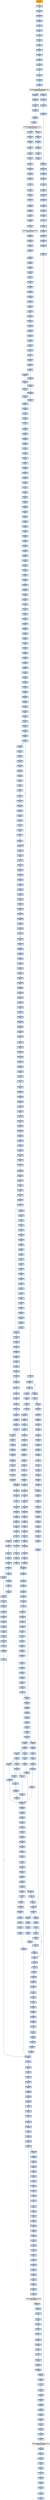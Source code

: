 strict digraph G {
	graph [bgcolor=transparent,
		name=G
	];
	node [color=lightsteelblue,
		fillcolor=lightsteelblue,
		shape=rectangle,
		style=filled
	];
	"0x00425af1"	[label="0x00425af1
movl"];
	"0x00425af7"	[label="0x00425af7
popl"];
	"0x00425af1" -> "0x00425af7"	[color="#000000"];
	"0x00425ee2"	[label="0x00425ee2
shrl"];
	"0x00425ee4"	[label="0x00425ee4
movl"];
	"0x00425ee2" -> "0x00425ee4"	[color="#000000"];
	"0x004257f6"	[label="0x004257f6
movl"];
	"0x004257fb"	[label="0x004257fb
subl"];
	"0x004257f6" -> "0x004257fb"	[color="#000000"];
	"0x00425b1b"	[label="0x00425b1b
movl"];
	"0x00425b1e"	[label="0x00425b1e
movl"];
	"0x00425b1b" -> "0x00425b1e"	[color="#000000"];
	"0x00425189"	[label="0x00425189
call"];
	VIRTUALFREE_KERNEL32_DLL	[color=lightgrey,
		fillcolor=lightgrey,
		label="VIRTUALFREE_KERNEL32_DLL
VIRTUALFREE"];
	"0x00425189" -> VIRTUALFREE_KERNEL32_DLL	[color="#000000"];
	"0x00425e42"	[label="0x00425e42
movb"];
	"0x00425e46"	[label="0x00425e46
movl"];
	"0x00425e42" -> "0x00425e46"	[color="#000000"];
	"0x00425cf2"	[label="0x00425cf2
call"];
	"0x00425cf8"	[label="0x00425cf8
popl"];
	"0x00425cf2" -> "0x00425cf8"	[color="#000000"];
	"0x004257b3"	[label="0x004257b3
pushl"];
	"0x004257b4"	[label="0x004257b4
movl"];
	"0x004257b3" -> "0x004257b4"	[color="#000000"];
	"0x0042584d"	[label="0x0042584d
leal"];
	"0x00425851"	[label="0x00425851
xorl"];
	"0x0042584d" -> "0x00425851"	[color="#000000"];
	"0x004250a7"	[label="0x004250a7
cmpl"];
	"0x004250aa"	[label="0x004250aa
je"];
	"0x004250a7" -> "0x004250aa"	[color="#000000"];
	"0x00425b08"	[label="0x00425b08
movl"];
	"0x00425b0c"	[label="0x00425b0c
pushl"];
	"0x00425b08" -> "0x00425b0c"	[color="#000000"];
	"0x00425e7d"	[label="0x00425e7d
movl"];
	"0x00425e80"	[label="0x00425e80
subl"];
	"0x00425e7d" -> "0x00425e80"	[color="#000000"];
	"0x00425367"	[label="0x00425367
addl"];
	"0x0042536e"	[label="0x0042536e
jmp"];
	"0x00425367" -> "0x0042536e"	[color="#000000"];
	"0x00425264"	[label="0x00425264
movl"];
	"0x00425269"	[label="0x00425269
movl"];
	"0x00425264" -> "0x00425269"	[color="#000000"];
	"0x0042504e"	[label="0x0042504e
pushl"];
	"0x0042504f"	[label="0x0042504f
call"];
	"0x0042504e" -> "0x0042504f"	[color="#000000"];
	"0x004259b1"	[label="0x004259b1
pushl"];
	"0x004259b2"	[label="0x004259b2
pushl"];
	"0x004259b1" -> "0x004259b2"	[color="#000000"];
	"0x00425378"	[label="0x00425378
movl"];
	"0x0042537b"	[label="0x0042537b
addl"];
	"0x00425378" -> "0x0042537b"	[color="#000000"];
	"0x0042500c"	[label="0x0042500c
pushl"];
	"0x0042500d"	[label="0x0042500d
ret"];
	"0x0042500c" -> "0x0042500d"	[color="#000000"];
	GETMODULEHANDLEA_KERNEL32_DLL	[color=lightgrey,
		fillcolor=lightgrey,
		label="GETMODULEHANDLEA_KERNEL32_DLL
GETMODULEHANDLEA"];
	"0x00425287"	[label="0x00425287
testl"];
	GETMODULEHANDLEA_KERNEL32_DLL -> "0x00425287"	[color="#000000"];
	"0x00425042"	[label="0x00425042
movl"];
	GETMODULEHANDLEA_KERNEL32_DLL -> "0x00425042"	[color="#000000"];
	"0x00425b02"	[label="0x00425b02
movl"];
	"0x00425b06"	[label="0x00425b06
movl"];
	"0x00425b02" -> "0x00425b06"	[color="#000000"];
	"0x00425e6d"	[label="0x00425e6d
movl"];
	"0x00425e72"	[label="0x00425e72
subl"];
	"0x00425e6d" -> "0x00425e72"	[color="#000000"];
	"0x00425e2e"	[label="0x00425e2e
leal"];
	"0x00425e31"	[label="0x00425e31
cmpl"];
	"0x00425e2e" -> "0x00425e31"	[color="#000000"];
	"0x00425a62"	[label="0x00425a62
movl"];
	"0x00425a65"	[label="0x00425a65
movl"];
	"0x00425a62" -> "0x00425a65"	[color="#000000"];
	"0x00425f7e"	[label="0x00425f7e
movl"];
	"0x00425f80"	[label="0x00425f80
popl"];
	"0x00425f7e" -> "0x00425f80"	[color="#000000"];
	"0x00425a5f"	[label="0x00425a5f
movl"];
	"0x00425a5f" -> "0x00425a62"	[color="#000000"];
	"0x00425949"	[label="0x00425949
je"];
	"0x0042595a"	[label="0x0042595a
movl"];
	"0x00425949" -> "0x0042595a"	[color="#000000",
		label=T];
	"0x00425bc7"	[label="0x00425bc7
call"];
	"0x004259b0"	[label="0x004259b0
pushl"];
	"0x00425bc7" -> "0x004259b0"	[color="#000000"];
	"0x00425396"	[label="0x00425396
pushl"];
	"0x00425397"	[label="0x00425397
pushl"];
	"0x00425396" -> "0x00425397"	[color="#000000"];
	"0x00425289"	[label="0x00425289
jne"];
	"0x00425287" -> "0x00425289"	[color="#000000"];
	VIRTUALPROTECT_KERNEL32_DLL	[color=lightgrey,
		fillcolor=lightgrey,
		label="VIRTUALPROTECT_KERNEL32_DLL
VIRTUALPROTECT"];
	"0x004253ff"	[label="0x004253ff
popl"];
	VIRTUALPROTECT_KERNEL32_DLL -> "0x004253ff"	[color="#000000"];
	"0x00425bad"	[label="0x00425bad
movl"];
	"0x00425baf"	[label="0x00425baf
call"];
	"0x00425bad" -> "0x00425baf"	[color="#000000"];
	"0x004256ec"	[label="0x004256ec
leal"];
	"0x004256f0"	[label="0x004256f0
call"];
	"0x004256ec" -> "0x004256f0"	[color="#000000"];
	"0x00425ce8"	[label="0x00425ce8
movb"];
	"0x00425cea"	[label="0x00425cea
popl"];
	"0x00425ce8" -> "0x00425cea"	[color="#000000"];
	"0x00425f41"	[label="0x00425f41
cmpl"];
	"0x00425f43"	[label="0x00425f43
movl"];
	"0x00425f41" -> "0x00425f43"	[color="#000000"];
	"0x00425f45"	[label="0x00425f45
jae"];
	"0x00425f43" -> "0x00425f45"	[color="#000000"];
	"0x00425ee9"	[label="0x00425ee9
movl"];
	"0x00425eec"	[label="0x00425eec
subl"];
	"0x00425ee9" -> "0x00425eec"	[color="#000000"];
	"0x00425943"	[label="0x00425943
cmpl"];
	"0x00425943" -> "0x00425949"	[color="#000000"];
	"0x004252ac"	[label="0x004252ac
jne"];
	"0x004252b1"	[label="0x004252b1
addl"];
	"0x004252ac" -> "0x004252b1"	[color="#000000",
		label=T];
	"0x00425b9d"	[label="0x00425b9d
cmpl"];
	"0x00425ba0"	[label="0x00425ba0
jb"];
	"0x00425b9d" -> "0x00425ba0"	[color="#000000"];
	"0x00425b9c"	[label="0x00425b9c
incl"];
	"0x00425b9c" -> "0x00425b9d"	[color="#000000"];
	"0x004258eb"	[label="0x004258eb
andl"];
	"0x004258f0"	[label="0x004258f0
subl"];
	"0x004258eb" -> "0x004258f0"	[color="#000000"];
	"0x004258c7"	[label="0x004258c7
addl"];
	"0x004258c9"	[label="0x004258c9
cmpl"];
	"0x004258c7" -> "0x004258c9"	[color="#000000"];
	"0x004258b3"	[label="0x004258b3
movl"];
	"0x004258b7"	[label="0x004258b7
ja"];
	"0x004258b3" -> "0x004258b7"	[color="#000000"];
	"0x00425873"	[label="0x00425873
cmpl"];
	"0x00425875"	[label="0x00425875
movl"];
	"0x00425873" -> "0x00425875"	[color="#000000"];
	"0x00425d3e"	[label="0x00425d3e
movl"];
	"0x00425d42"	[label="0x00425d42
jmp"];
	"0x00425d3e" -> "0x00425d42"	[color="#000000"];
	"0x004251a8"	[label="0x004251a8
movl"];
	VIRTUALFREE_KERNEL32_DLL -> "0x004251a8"	[color="#000000"];
	"0x004259fb"	[label="0x004259fb
shrl"];
	"0x004259fd"	[label="0x004259fd
movl"];
	"0x004259fb" -> "0x004259fd"	[color="#000000"];
	"0x004257cb"	[label="0x004257cb
shll"];
	"0x004257ce"	[label="0x004257ce
andl"];
	"0x004257cb" -> "0x004257ce"	[color="#000000"];
	"0x00425b59"	[label="0x00425b59
stosb"];
	"0x00425b5a"	[label="0x00425b5a
call"];
	"0x00425b59" -> "0x00425b5a"	[color="#000000"];
	"0x004250fa"	[label="0x004250fa
pushl"];
	"0x004250fb"	[label="0x004250fb
pushl"];
	"0x004250fa" -> "0x004250fb"	[color="#000000"];
	"0x00425048"	[label="0x00425048
movl"];
	"0x00425042" -> "0x00425048"	[color="#000000"];
	"0x00425b2a"	[label="0x00425b2a
movl"];
	"0x00425b30"	[label="0x00425b30
xorl"];
	"0x00425b2a" -> "0x00425b30"	[color="#000000"];
	"0x00425ecb"	[label="0x00425ecb
movl"];
	"0x00425ece"	[label="0x00425ece
movl"];
	"0x00425ecb" -> "0x00425ece"	[color="#000000"];
	"0x00425a1b"	[label="0x00425a1b
jmp"];
	"0x00425a58"	[label="0x00425a58
movl"];
	"0x00425a1b" -> "0x00425a58"	[color="#000000"];
	"0x00425eb5"	[label="0x00425eb5
movl"];
	"0x00425eb8"	[label="0x00425eb8
movl"];
	"0x00425eb5" -> "0x00425eb8"	[color="#000000"];
	"0x004257eb"	[label="0x004257eb
movl"];
	"0x004257ee"	[label="0x004257ee
movl"];
	"0x004257eb" -> "0x004257ee"	[color="#000000"];
	"0x00425bb4"	[label="0x00425bb4
testb"];
	"0x00425bb6"	[label="0x00425bb6
jne"];
	"0x00425bb4" -> "0x00425bb6"	[color="#000000"];
	"0x00425ed9"	[label="0x00425ed9
movl"];
	"0x00425ede"	[label="0x00425ede
subl"];
	"0x00425ed9" -> "0x00425ede"	[color="#000000"];
	"0x00425389"	[label="0x00425389
movl"];
	"0x0042538f"	[label="0x0042538f
movl"];
	"0x00425389" -> "0x0042538f"	[color="#000000"];
	"0x00425e18"	[label="0x00425e18
movb"];
	"0x00425e1f"	[label="0x00425e1f
popl"];
	"0x00425e18" -> "0x00425e1f"	[color="#000000"];
	"0x00425cb9"	[label="0x00425cb9
xorl"];
	"0x00425cbb"	[label="0x00425cbb
cmpb"];
	"0x00425cb9" -> "0x00425cbb"	[color="#000000"];
	"0x00425093"	[label="0x00425093
orl"];
	"0x00425095"	[label="0x00425095
je"];
	"0x00425093" -> "0x00425095"	[color="#000000"];
	"0x00425169"	[label="0x00425169
movl"];
	"0x0042516f"	[label="0x0042516f
sarl"];
	"0x00425169" -> "0x0042516f"	[color="#000000"];
	"0x00425b0d"	[label="0x00425b0d
movl"];
	"0x00425b0c" -> "0x00425b0d"	[color="#000000"];
	"0x00425f03"	[label="0x00425f03
testl"];
	"0x00425f05"	[label="0x00425f05
je"];
	"0x00425f03" -> "0x00425f05"	[color="#000000"];
	"0x00425b63"	[label="0x00425b63
subl"];
	"0x00425b69"	[label="0x00425b69
pushl"];
	"0x00425b63" -> "0x00425b69"	[color="#000000"];
	"0x004257f2"	[label="0x004257f2
subl"];
	"0x004257ee" -> "0x004257f2"	[color="#000000"];
	"0x00425155"	[label="0x00425155
jmp"];
	"0x0042515f"	[label="0x0042515f
movl"];
	"0x00425155" -> "0x0042515f"	[color="#000000"];
	"0x00425f14"	[label="0x00425f14
jmp"];
	"0x00425f31"	[label="0x00425f31
movl"];
	"0x00425f14" -> "0x00425f31"	[color="#000000"];
	"0x00425a87"	[label="0x00425a87
movl"];
	"0x00425a89"	[label="0x00425a89
xorl"];
	"0x00425a87" -> "0x00425a89"	[color="#000000"];
	"0x00425ee0"	[label="0x00425ee0
addl"];
	"0x00425ede" -> "0x00425ee0"	[color="#000000"];
	"0x0042589e"	[label="0x0042589e
leal"];
	"0x004258a1"	[label="0x004258a1
movl"];
	"0x0042589e" -> "0x004258a1"	[color="#000000"];
	"0x00425a5a"	[label="0x00425a5a
movl"];
	"0x00425a58" -> "0x00425a5a"	[color="#000000"];
	"0x00425f47"	[label="0x00425f47
movl"];
	"0x00425f45" -> "0x00425f47"	[color="#000000",
		label=F];
	"0x004257d9"	[label="0x004257d9
addl"];
	"0x004257db"	[label="0x004257db
movl"];
	"0x004257d9" -> "0x004257db"	[color="#000000"];
	"0x004257fd"	[label="0x004257fd
andl"];
	"0x00425802"	[label="0x00425802
shrl"];
	"0x004257fd" -> "0x00425802"	[color="#000000"];
	"0x004259b6"	[label="0x004259b6
movl"];
	"0x004259b8"	[label="0x004259b8
cmpl"];
	"0x004259b6" -> "0x004259b8"	[color="#000000"];
	"0x00425103"	[label="0x00425103
cmpb"];
	"0x00425106"	[label="0x00425106
jne"];
	"0x00425103" -> "0x00425106"	[color="#000000"];
	"0x00425e20"	[label="0x00425e20
testb"];
	"0x00425e1f" -> "0x00425e20"	[color="#000000"];
	"0x00425e5a"	[label="0x00425e5a
movl"];
	"0x00425e5c"	[label="0x00425e5c
cmpl"];
	"0x00425e5a" -> "0x00425e5c"	[color="#000000"];
	"0x00425a7e"	[label="0x00425a7e
popl"];
	"0x00425a7f"	[label="0x00425a7f
movl"];
	"0x00425a7e" -> "0x00425a7f"	[color="#000000"];
	"0x0042592e"	[label="0x0042592e
cmpl"];
	"0x00425931"	[label="0x00425931
movl"];
	"0x0042592e" -> "0x00425931"	[color="#000000"];
	"0x00425f86"	[label="0x00425f86
addl"];
	"0x00425f89"	[label="0x00425f89
ret"];
	"0x00425f86" -> "0x00425f89"	[color="#000000"];
	"0x00425163"	[label="0x00425163
addl"];
	"0x00425163" -> "0x00425169"	[color="#000000"];
	"0x00425a8b"	[label="0x00425a8b
xorl"];
	"0x00425a89" -> "0x00425a8b"	[color="#000000"];
	"0x004250f1"	[label="0x004250f1
pushl"];
	"0x004250f7"	[label="0x004250f7
pushl"];
	"0x004250f1" -> "0x004250f7"	[color="#000000"];
	"0x00425111"	[label="0x00425111
pushl"];
	"0x00425112"	[label="0x00425112
movl"];
	"0x00425111" -> "0x00425112"	[color="#000000"];
	"0x00425ed1"	[label="0x00425ed1
jae"];
	"0x00425ece" -> "0x00425ed1"	[color="#000000"];
	"0x00425888"	[label="0x00425888
movl"];
	"0x0042588c"	[label="0x0042588c
xorl"];
	"0x00425888" -> "0x0042588c"	[color="#000000"];
	"0x0042583a"	[label="0x0042583a
pushl"];
	"0x0042583b"	[label="0x0042583b
pushl"];
	"0x0042583a" -> "0x0042583b"	[color="#000000"];
	"0x004252bb"	[label="0x004252bb
movl"];
	"0x004252be"	[label="0x004252be
addl"];
	"0x004252bb" -> "0x004252be"	[color="#000000"];
	"0x00425e24"	[label="0x00425e24
je"];
	"0x00425e9c"	[label="0x00425e9c
cmpl"];
	"0x00425e24" -> "0x00425e9c"	[color="#000000",
		label=T];
	"0x00425e26"	[label="0x00425e26
cmpl"];
	"0x00425e24" -> "0x00425e26"	[color="#000000",
		label=F];
	"0x00425e8a"	[label="0x00425e8a
leal"];
	"0x00425e90"	[label="0x00425e90
call"];
	"0x00425e8a" -> "0x00425e90"	[color="#000000"];
	"0x0042500e"	[label="0x0042500e
call"];
	"0x00425014"	[label="0x00425014
popl"];
	"0x0042500e" -> "0x00425014"	[color="#000000"];
	"0x00425271"	[label="0x00425271
movl"];
	"0x00425274"	[label="0x00425274
testl"];
	"0x00425271" -> "0x00425274"	[color="#000000"];
	"0x0042511d"	[label="0x0042511d
xorl"];
	"0x0042511f"	[label="0x0042511f
orl"];
	"0x0042511d" -> "0x0042511f"	[color="#000000"];
	"0x00425bc5"	[label="0x00425bc5
movl"];
	"0x00425bc5" -> "0x00425bc7"	[color="#000000"];
	"0x0042504a"	[label="0x0042504a
leal"];
	"0x0042504d"	[label="0x0042504d
pushl"];
	"0x0042504a" -> "0x0042504d"	[color="#000000"];
	"0x00425a22"	[label="0x00425a22
cmpl"];
	"0x00425a25"	[label="0x00425a25
sbbl"];
	"0x00425a22" -> "0x00425a25"	[color="#000000"];
	"0x004250e9"	[label="0x004250e9
movl"];
	"0x004250eb"	[label="0x004250eb
addl"];
	"0x004250e9" -> "0x004250eb"	[color="#000000"];
	"0x00425e9a"	[label="0x00425e9a
jmp"];
	"0x00425ef7"	[label="0x00425ef7
cmpl"];
	"0x00425e9a" -> "0x00425ef7"	[color="#000000"];
	"0x004258dc"	[label="0x004258dc
movl"];
	"0x004258e0"	[label="0x004258e0
movl"];
	"0x004258dc" -> "0x004258e0"	[color="#000000"];
	"0x00425a44"	[label="0x00425a44
cmpl"];
	"0x00425a47"	[label="0x00425a47
jae"];
	"0x00425a44" -> "0x00425a47"	[color="#000000"];
	"0x00425e22"	[label="0x00425e22
movl"];
	"0x00425e20" -> "0x00425e22"	[color="#000000"];
	"0x00425988"	[label="0x00425988
movb"];
	"0x0042598b"	[label="0x0042598b
movl"];
	"0x00425988" -> "0x0042598b"	[color="#000000"];
	"0x00425ef5"	[label="0x00425ef5
addl"];
	"0x00425ef5" -> "0x00425ef7"	[color="#000000"];
	"0x004259d0"	[label="0x004259d0
shll"];
	"0x004259d3"	[label="0x004259d3
andl"];
	"0x004259d0" -> "0x004259d3"	[color="#000000"];
	"0x00425bac"	[label="0x00425bac
pushl"];
	"0x00425bac" -> "0x00425bad"	[color="#000000"];
	"0x00425f81"	[label="0x00425f81
popl"];
	"0x00425f80" -> "0x00425f81"	[color="#000000"];
	"0x0042586d"	[label="0x0042586d
leal"];
	"0x00425871"	[label="0x00425871
incl"];
	"0x0042586d" -> "0x00425871"	[color="#000000"];
	"0x00425abc"	[label="0x00425abc
pushl"];
	"0x00425abd"	[label="0x00425abd
pushl"];
	"0x00425abc" -> "0x00425abd"	[color="#000000"];
	"0x00425ea2"	[label="0x00425ea2
movl"];
	"0x00425ea5"	[label="0x00425ea5
movl"];
	"0x00425ea2" -> "0x00425ea5"	[color="#000000"];
	"0x0042539a"	[label="0x0042539a
pushl"];
	"0x0042539d"	[label="0x0042539d
pushl"];
	"0x0042539a" -> "0x0042539d"	[color="#000000"];
	"0x004250a1"	[label="0x004250a1
leal"];
	"0x00425095" -> "0x004250a1"	[color="#000000",
		label=T];
	"0x00425877"	[label="0x00425877
jb"];
	"0x00425879"	[label="0x00425879
movl"];
	"0x00425877" -> "0x00425879"	[color="#000000",
		label=F];
	"0x004256f0" -> "0x00425b02"	[color="#000000"];
	"0x004252b3"	[label="0x004252b3
addl"];
	"0x004252b1" -> "0x004252b3"	[color="#000000"];
	"0x00425002"	[label="0x00425002
call"];
	"0x0042500a"	[label="0x0042500a
popl"];
	"0x00425002" -> "0x0042500a"	[color="#000000"];
	"0x004250b0"	[label="0x004250b0
pushl"];
	"0x004250aa" -> "0x004250b0"	[color="#000000",
		label=F];
	"0x00425864"	[label="0x00425864
xorl"];
	"0x00425866"	[label="0x00425866
movb"];
	"0x00425864" -> "0x00425866"	[color="#000000"];
	"0x004259c2"	[label="0x004259c2
incl"];
	"0x004259c3"	[label="0x004259c3
movb"];
	"0x004259c2" -> "0x004259c3"	[color="#000000"];
	"0x00425966"	[label="0x00425966
movl"];
	"0x0042596d"	[label="0x0042596d
movb"];
	"0x00425966" -> "0x0042596d"	[color="#000000"];
	"0x00425cf1"	[label="0x00425cf1
ret"];
	"0x00425f6c"	[label="0x00425f6c
testb"];
	"0x00425cf1" -> "0x00425f6c"	[color="#000000"];
	"0x00425276"	[label="0x00425276
je"];
	"0x00425274" -> "0x00425276"	[color="#000000"];
	"0x00425935"	[label="0x00425935
movl"];
	"0x00425939"	[label="0x00425939
movl"];
	"0x00425935" -> "0x00425939"	[color="#000000"];
	"0x004252c6"	[label="0x004252c6
testl"];
	"0x004252c8"	[label="0x004252c8
je"];
	"0x004252c6" -> "0x004252c8"	[color="#000000"];
	"0x00425ec1"	[label="0x00425ec1
addl"];
	"0x00425ec4"	[label="0x00425ec4
orl"];
	"0x00425ec1" -> "0x00425ec4"	[color="#000000"];
	"0x00425f85"	[label="0x00425f85
popl"];
	"0x00425f85" -> "0x00425f86"	[color="#000000"];
	"0x00425a07"	[label="0x00425a07
jae"];
	"0x00425a1d"	[label="0x00425a1d
cmpl"];
	"0x00425a07" -> "0x00425a1d"	[color="#000000",
		label=T];
	"0x00425a09"	[label="0x00425a09
movl"];
	"0x00425a07" -> "0x00425a09"	[color="#000000",
		label=F];
	"0x00425001"	[color=lightgrey,
		fillcolor=orange,
		label="0x00425001
pusha"];
	"0x00425001" -> "0x00425002"	[color="#000000"];
	"0x00425d3b"	[label="0x00425d3b
incl"];
	"0x00425d3c"	[label="0x00425d3c
movl"];
	"0x00425d3b" -> "0x00425d3c"	[color="#000000"];
	"0x00425a82"	[label="0x00425a82
popl"];
	"0x00425a83"	[label="0x00425a83
ret"];
	"0x00425a82" -> "0x00425a83"	[color="#000000"];
	"0x0042599c"	[label="0x0042599c
incl"];
	"0x0042599d"	[label="0x0042599d
cmpl"];
	"0x0042599c" -> "0x0042599d"	[color="#000000"];
	"0x00425161"	[label="0x00425161
movl"];
	"0x00425161" -> "0x00425163"	[color="#000000"];
	"0x004258a5"	[label="0x004258a5
movl"];
	"0x004258a1" -> "0x004258a5"	[color="#000000"];
	"0x00425eae"	[label="0x00425eae
movb"];
	"0x00425eb2"	[label="0x00425eb2
movl"];
	"0x00425eae" -> "0x00425eb2"	[color="#000000"];
	"0x0042589a"	[label="0x0042589a
movl"];
	"0x0042589a" -> "0x0042589e"	[color="#000000"];
	"0x00425b6e"	[label="0x00425b6e
leal"];
	"0x00425b71"	[label="0x00425b71
pushl"];
	"0x00425b6e" -> "0x00425b71"	[color="#000000"];
	"0x00425a6f"	[label="0x00425a6f
shrl"];
	"0x00425a71"	[label="0x00425a71
movl"];
	"0x00425a6f" -> "0x00425a71"	[color="#000000"];
	"0x004257ae"	[label="0x004257ae
cmpl"];
	"0x004257b1"	[label="0x004257b1
jb"];
	"0x004257ae" -> "0x004257b1"	[color="#000000"];
	"0x00425a5d"	[label="0x00425a5d
addl"];
	"0x00425a5a" -> "0x00425a5d"	[color="#000000"];
	"0x00425a8d"	[label="0x00425a8d
leal"];
	"0x00425a8b" -> "0x00425a8d"	[color="#000000"];
	"0x0042587e"	[label="0x0042587e
movl"];
	"0x00425879" -> "0x0042587e"	[color="#000000"];
	"0x004257b9"	[label="0x004257b9
movl"];
	"0x004257b4" -> "0x004257b9"	[color="#000000"];
	"0x00425a93"	[label="0x00425a93
movl"];
	"0x00425a95"	[label="0x00425a95
pushl"];
	"0x00425a93" -> "0x00425a95"	[color="#000000"];
	"0x00425ba2"	[label="0x00425ba2
leal"];
	"0x00425ba8"	[label="0x00425ba8
leal"];
	"0x00425ba2" -> "0x00425ba8"	[color="#000000"];
	"0x004258f2"	[label="0x004258f2
addl"];
	"0x004258f0" -> "0x004258f2"	[color="#000000"];
	"0x0042526f"	[label="0x0042526f
addl"];
	"0x00425269" -> "0x0042526f"	[color="#000000"];
	"0x004258c4"	[label="0x004258c4
movl"];
	"0x004258c4" -> "0x004258c7"	[color="#000000"];
	"0x00425b14"	[label="0x00425b14
movl"];
	"0x00425b14" -> "0x00425b1b"	[color="#000000"];
	"0x0042598f"	[label="0x0042598f
leal"];
	"0x00425993"	[label="0x00425993
incl"];
	"0x0042598f" -> "0x00425993"	[color="#000000"];
	"0x0042505d"	[label="0x0042505d
jne"];
	"0x0042505f"	[label="0x0042505f
leal"];
	"0x0042505d" -> "0x0042505f"	[color="#000000",
		label=F];
	"0x00425f49"	[label="0x00425f49
subl"];
	"0x00425f47" -> "0x00425f49"	[color="#000000"];
	"0x00425726"	[label="0x00425726
movl"];
	"0x00425729"	[label="0x00425729
addl"];
	"0x00425726" -> "0x00425729"	[color="#000000"];
	"0x00425f4b"	[label="0x00425f4b
incl"];
	"0x00425f4c"	[label="0x00425f4c
movb"];
	"0x00425f4b" -> "0x00425f4c"	[color="#000000"];
	"0x00425931" -> "0x00425935"	[color="#000000"];
	"0x0042590f"	[label="0x0042590f
movl"];
	"0x00425911"	[label="0x00425911
movl"];
	"0x0042590f" -> "0x00425911"	[color="#000000"];
	"0x00425cde"	[label="0x00425cde
movl"];
	"0x00425ce3"	[label="0x00425ce3
repz"];
	"0x00425cde" -> "0x00425ce3"	[color="#000000"];
	"0x0042500b"	[label="0x0042500b
incl"];
	"0x0042500b" -> "0x0042500c"	[color="#000000"];
	"0x00425bc3"	[label="0x00425bc3
xorl"];
	"0x00425bb6" -> "0x00425bc3"	[color="#000000",
		label=T];
	"0x00425cc5"	[label="0x00425cc5
incl"];
	"0x00425cc6"	[label="0x00425cc6
cmpl"];
	"0x00425cc5" -> "0x00425cc6"	[color="#000000"];
	"0x00425718"	[label="0x00425718
testb"];
	"0x0042571a"	[label="0x0042571a
jne"];
	"0x00425718" -> "0x0042571a"	[color="#000000"];
	"0x00425a0f"	[label="0x00425a0f
movl"];
	"0x00425a11"	[label="0x00425a11
shrl"];
	"0x00425a0f" -> "0x00425a11"	[color="#000000"];
	"0x004252a8"	[label="0x004252a8
movl"];
	"0x004252aa"	[label="0x004252aa
testl"];
	"0x004252a8" -> "0x004252aa"	[color="#000000"];
	"0x00425415"	[label="0x00425415
popa"];
	"0x00425416"	[label="0x00425416
jne"];
	"0x00425415" -> "0x00425416"	[color="#000000"];
	"0x00425f4e"	[label="0x00425f4e
movb"];
	"0x00425f51"	[label="0x00425f51
movl"];
	"0x00425f4e" -> "0x00425f51"	[color="#000000"];
	"0x00425a3d"	[label="0x00425a3d
movl"];
	"0x00425a42"	[label="0x00425a42
jmp"];
	"0x00425a3d" -> "0x00425a42"	[color="#000000"];
	"0x00425a75"	[label="0x00425a75
addl"];
	"0x00425a71" -> "0x00425a75"	[color="#000000"];
	"0x00425b6a"	[label="0x00425b6a
movl"];
	"0x00425b69" -> "0x00425b6a"	[color="#000000"];
	"0x00425a27"	[label="0x00425a27
addl"];
	"0x00425a2a"	[label="0x00425a2a
jmp"];
	"0x00425a27" -> "0x00425a2a"	[color="#000000"];
	"0x00425ea0"	[label="0x00425ea0
jb"];
	"0x00425e9c" -> "0x00425ea0"	[color="#000000"];
	"0x004251ba"	[label="0x004251ba
movl"];
	"0x004251c0"	[label="0x004251c0
movl"];
	"0x004251ba" -> "0x004251c0"	[color="#000000"];
	"0x00425a20"	[label="0x00425a20
jae"];
	"0x00425a1d" -> "0x00425a20"	[color="#000000"];
	"0x004251ae"	[label="0x004251ae
orl"];
	"0x004251b0"	[label="0x004251b0
je"];
	"0x004251ae" -> "0x004251b0"	[color="#000000"];
	"0x00425840"	[label="0x00425840
movl"];
	"0x00425845"	[label="0x00425845
movl"];
	"0x00425840" -> "0x00425845"	[color="#000000"];
	"0x00425926"	[label="0x00425926
addl"];
	"0x00425929"	[label="0x00425929
incl"];
	"0x00425926" -> "0x00425929"	[color="#000000"];
	"0x00425e5f"	[label="0x00425e5f
movl"];
	"0x00425e5c" -> "0x00425e5f"	[color="#000000"];
	"0x00425373"	[label="0x00425373
movl"];
	"0x004252c8" -> "0x00425373"	[color="#000000",
		label=T];
	"0x0042585e"	[label="0x0042585e
movl"];
	"0x00425862"	[label="0x00425862
jbe"];
	"0x0042585e" -> "0x00425862"	[color="#000000"];
	"0x0042583c"	[label="0x0042583c
pushl"];
	"0x0042583d"	[label="0x0042583d
movl"];
	"0x0042583c" -> "0x0042583d"	[color="#000000"];
	"0x00425a77"	[label="0x00425a77
movl"];
	"0x00425a7d"	[label="0x00425a7d
popl"];
	"0x00425a77" -> "0x00425a7d"	[color="#000000"];
	"0x004251a8" -> "0x004251ae"	[color="#000000"];
	"0x00425406"	[label="0x00425406
addl"];
	"0x0042540c"	[label="0x0042540c
popl"];
	"0x00425406" -> "0x0042540c"	[color="#000000"];
	"0x00425ce7"	[label="0x00425ce7
popl"];
	"0x00425ce7" -> "0x00425ce8"	[color="#000000"];
	"0x00425f22"	[label="0x00425f22
leal"];
	"0x00425f25"	[label="0x00425f25
movl"];
	"0x00425f22" -> "0x00425f25"	[color="#000000"];
	"0x0042582c"	[label="0x0042582c
addl"];
	"0x00425831"	[label="0x00425831
ret"];
	"0x0042582c" -> "0x00425831"	[color="#000000"];
	"0x00425d34"	[label="0x00425d34
movl"];
	"0x00425d36"	[label="0x00425d36
movb"];
	"0x00425d34" -> "0x00425d36"	[color="#000000"];
	"0x00425f61"	[label="0x00425f61
movl"];
	"0x00425f63"	[label="0x00425f63
jmp"];
	"0x00425f61" -> "0x00425f63"	[color="#000000"];
	"0x00425f82"	[label="0x00425f82
popl"];
	"0x00425f83"	[label="0x00425f83
movb"];
	"0x00425f82" -> "0x00425f83"	[color="#000000"];
	"0x00425395"	[label="0x00425395
pushl"];
	"0x00425395" -> "0x00425396"	[color="#000000"];
	"0x004259a3"	[label="0x004259a3
popl"];
	"0x004259a4"	[label="0x004259a4
movb"];
	"0x004259a3" -> "0x004259a4"	[color="#000000"];
	"0x0042591e"	[label="0x0042591e
movl"];
	"0x00425922"	[label="0x00425922
movl"];
	"0x0042591e" -> "0x00425922"	[color="#000000"];
	"0x00425a2c"	[label="0x00425a2c
cmpl"];
	"0x00425a2f"	[label="0x00425a2f
jae"];
	"0x00425a2c" -> "0x00425a2f"	[color="#000000"];
	"0x00425176"	[label="0x00425176
andl"];
	"0x00425179"	[label="0x00425179
repz"];
	"0x00425176" -> "0x00425179"	[color="#000000"];
	"0x00425a2a" -> "0x00425a58"	[color="#000000"];
	"0x00425a84"	[label="0x00425a84
pushl"];
	"0x00425a85"	[label="0x00425a85
pushl"];
	"0x00425a84" -> "0x00425a85"	[color="#000000"];
	"0x00425b5a" -> "0x00425b63"	[color="#000000"];
	"0x00425a42" -> "0x00425a58"	[color="#000000"];
	"0x00425ce5"	[label="0x00425ce5
popl"];
	"0x00425ce3" -> "0x00425ce5"	[color="#000000"];
	"0x00425a9b"	[label="0x00425a9b
movb"];
	"0x00425aa2"	[label="0x00425aa2
popl"];
	"0x00425a9b" -> "0x00425aa2"	[color="#000000"];
	"0x004259a7"	[label="0x004259a7
addl"];
	"0x004259ad"	[label="0x004259ad
ret"];
	"0x004259a7" -> "0x004259ad"	[color="#000000"];
	"0x00425ed6"	[label="0x00425ed6
movl"];
	"0x00425ed6" -> "0x00425ed9"	[color="#000000"];
	"0x00425398"	[label="0x00425398
pushl"];
	"0x00425397" -> "0x00425398"	[color="#000000"];
	"0x004250eb" -> "0x004250f1"	[color="#000000"];
	"0x00425885"	[label="0x00425885
movl"];
	"0x00425885" -> "0x00425888"	[color="#000000"];
	"0x00425823"	[label="0x00425823
leal"];
	"0x00425826"	[label="0x00425826
movl"];
	"0x00425823" -> "0x00425826"	[color="#000000"];
	"0x00425804"	[label="0x00425804
addl"];
	"0x00425802" -> "0x00425804"	[color="#000000"];
	"0x004256d2"	[label="0x004256d2
leal"];
	"0x004256d6"	[label="0x004256d6
pushl"];
	"0x004256d2" -> "0x004256d6"	[color="#000000"];
	"0x004250a1" -> "0x004250a7"	[color="#000000"];
	"0x0042584b"	[label="0x0042584b
xorl"];
	"0x0042584b" -> "0x0042584d"	[color="#000000"];
	"0x00425aa3"	[label="0x00425aa3
movl"];
	"0x00425aa8"	[label="0x00425aa8
addl"];
	"0x00425aa3" -> "0x00425aa8"	[color="#000000"];
	"0x00425ab9"	[label="0x00425ab9
leal"];
	"0x00425ab9" -> "0x00425abc"	[color="#000000"];
	"0x004259db"	[label="0x004259db
movl"];
	"0x004259de"	[label="0x004259de
addl"];
	"0x004259db" -> "0x004259de"	[color="#000000"];
	"0x00425915"	[label="0x00425915
andl"];
	"0x00425918"	[label="0x00425918
repz"];
	"0x00425915" -> "0x00425918"	[color="#000000"];
	"0x0042593d"	[label="0x0042593d
jge"];
	"0x0042593d" -> "0x00425943"	[color="#000000",
		label=F];
	"0x00425efa"	[label="0x00425efa
jae"];
	"0x00425ef7" -> "0x00425efa"	[color="#000000"];
	"0x00425276" -> "0x00425389"	[color="#000000",
		label=T];
	"0x0042501a"	[label="0x0042501a
addl"];
	"0x0042501c"	[label="0x0042501c
subl"];
	"0x0042501a" -> "0x0042501c"	[color="#000000"];
	"0x004259e1"	[label="0x004259e1
movl"];
	"0x004259e4"	[label="0x004259e4
movl"];
	"0x004259e1" -> "0x004259e4"	[color="#000000"];
	"0x00425904"	[label="0x00425904
shll"];
	"0x00425907"	[label="0x00425907
movw"];
	"0x00425904" -> "0x00425907"	[color="#000000"];
	"0x0042583f"	[label="0x0042583f
pushl"];
	"0x0042583d" -> "0x0042583f"	[color="#000000"];
	"0x00425251"	[label="0x00425251
je"];
	"0x00425251" -> "0x00425264"	[color="#000000",
		label=T];
	"0x00425f2b"	[label="0x00425f2b
movl"];
	"0x00425f25" -> "0x00425f2b"	[color="#000000"];
	"0x00425ec6"	[label="0x00425ec6
movl"];
	"0x00425ec4" -> "0x00425ec6"	[color="#000000"];
	"0x0042591a"	[label="0x0042591a
movl"];
	"0x0042591a" -> "0x0042591e"	[color="#000000"];
	"0x00425994"	[label="0x00425994
movl"];
	"0x00425996"	[label="0x00425996
movl"];
	"0x00425994" -> "0x00425996"	[color="#000000"];
	"0x00425ccd"	[label="0x00425ccd
movb"];
	"0x00425cd4"	[label="0x00425cd4
movl"];
	"0x00425ccd" -> "0x00425cd4"	[color="#000000"];
	"0x00425892"	[label="0x00425892
movl"];
	"0x00425892" -> "0x0042589a"	[color="#000000"];
	"0x00425152"	[label="0x00425152
popl"];
	"0x00425153"	[label="0x00425153
popl"];
	"0x00425152" -> "0x00425153"	[color="#000000"];
	"0x00425420"	[label="0x00425420
pushl"];
	"0x00425425"	[label="0x00425425
ret"];
	"0x00425420" -> "0x00425425"	[color="#000000"];
	"0x00425035"	[label="0x00425035
leal"];
	"0x0042503b"	[label="0x0042503b
pushl"];
	"0x00425035" -> "0x0042503b"	[color="#000000"];
	"0x004250f7" -> "0x004250fa"	[color="#000000"];
	"0x004258ab"	[label="0x004258ab
addl"];
	"0x004258ad"	[label="0x004258ad
cmpl"];
	"0x004258ab" -> "0x004258ad"	[color="#000000"];
	"0x00425ce6"	[label="0x00425ce6
popl"];
	"0x00425ce5" -> "0x00425ce6"	[color="#000000"];
	"0x00425993" -> "0x00425994"	[color="#000000"];
	"0x00425f37"	[label="0x00425f37
movl"];
	"0x00425f31" -> "0x00425f37"	[color="#000000"];
	"0x00425cc9"	[label="0x00425cc9
jb"];
	"0x00425ccb"	[label="0x00425ccb
jmp"];
	"0x00425cc9" -> "0x00425ccb"	[color="#000000",
		label=F];
	"0x004258fe"	[label="0x004258fe
movl"];
	"0x00425900"	[label="0x00425900
movl"];
	"0x004258fe" -> "0x00425900"	[color="#000000"];
	"0x004258cc"	[label="0x004258cc
movl"];
	"0x004258c9" -> "0x004258cc"	[color="#000000"];
	"0x00425b32"	[label="0x00425b32
movl"];
	"0x00425b30" -> "0x00425b32"	[color="#000000"];
	"0x00425826" -> "0x0042582c"	[color="#000000"];
	"0x004258e9"	[label="0x004258e9
movl"];
	"0x004258e9" -> "0x004258eb"	[color="#000000"];
	"0x004259a2"	[label="0x004259a2
popl"];
	"0x004259a2" -> "0x004259a3"	[color="#000000"];
	"0x00425964"	[label="0x00425964
jbe"];
	"0x00425964" -> "0x00425966"	[color="#000000",
		label=F];
	"0x004259c9"	[label="0x004259c9
movl"];
	"0x004259cc"	[label="0x004259cc
movl"];
	"0x004259c9" -> "0x004259cc"	[color="#000000"];
	"0x00425008"	[label="0x00425008
jmp"];
	"0x0042500d" -> "0x00425008"	[color="#000000"];
	"0x004259d9"	[label="0x004259d9
orl"];
	"0x004259d9" -> "0x004259db"	[color="#000000"];
	"0x00425f39"	[label="0x00425f39
movl"];
	"0x00425f3d"	[label="0x00425f3d
incl"];
	"0x00425f39" -> "0x00425f3d"	[color="#000000"];
	"0x0042580b"	[label="0x0042580b
popl"];
	"0x0042580c"	[label="0x0042580c
ret"];
	"0x0042580b" -> "0x0042580c"	[color="#000000"];
	"0x004257e5"	[label="0x004257e5
jae"];
	"0x004257e7"	[label="0x004257e7
popl"];
	"0x004257e5" -> "0x004257e7"	[color="#000000",
		label=F];
	"0x00425022"	[label="0x00425022
cmpl"];
	"0x0042501c" -> "0x00425022"	[color="#000000"];
	"0x004257d6"	[label="0x004257d6
movl"];
	"0x004257d6" -> "0x004257d9"	[color="#000000"];
	"0x00425ee4" -> "0x00425ee9"	[color="#000000"];
	"0x00425e29"	[label="0x00425e29
jb"];
	"0x00425e26" -> "0x00425e29"	[color="#000000"];
	"0x00425ebc"	[label="0x00425ebc
andl"];
	"0x00425ebc" -> "0x00425ec1"	[color="#000000"];
	"0x0042599f"	[label="0x0042599f
jb"];
	"0x0042599d" -> "0x0042599f"	[color="#000000"];
	"0x00425a86"	[label="0x00425a86
pushl"];
	"0x00425a86" -> "0x00425a87"	[color="#000000"];
	"0x00425a14"	[label="0x00425a14
xorl"];
	"0x00425a16"	[label="0x00425a16
movb"];
	"0x00425a14" -> "0x00425a16"	[color="#000000"];
	"0x004259bc"	[label="0x004259bc
jb"];
	"0x004259ee"	[label="0x004259ee
movl"];
	"0x004259bc" -> "0x004259ee"	[color="#000000",
		label=T];
	"0x004259be"	[label="0x004259be
movl"];
	"0x004259bc" -> "0x004259be"	[color="#000000",
		label=F];
	"0x00425f49" -> "0x00425f4b"	[color="#000000"];
	"0x00425048" -> "0x0042504a"	[color="#000000"];
	"0x004259e6"	[label="0x004259e6
movl"];
	"0x004259e4" -> "0x004259e6"	[color="#000000"];
	"0x0042592a"	[label="0x0042592a
decl"];
	"0x00425929" -> "0x0042592a"	[color="#000000"];
	"0x004258cf"	[label="0x004258cf
movl"];
	"0x004258d3"	[label="0x004258d3
jl"];
	"0x004258cf" -> "0x004258d3"	[color="#000000"];
	"0x00425e90" -> "0x004259b0"	[color="#000000"];
	"0x004259b0" -> "0x004259b1"	[color="#000000"];
	"0x00425e29" -> "0x00425e9c"	[color="#000000",
		label=T];
	"0x00425e2b"	[label="0x00425e2b
movl"];
	"0x00425e29" -> "0x00425e2b"	[color="#000000",
		label=F];
	"0x004251b0" -> "0x004251ba"	[color="#000000",
		label=T];
	"0x004257be"	[label="0x004257be
movb"];
	"0x004257c2"	[label="0x004257c2
movl"];
	"0x004257be" -> "0x004257c2"	[color="#000000"];
	"0x00425e22" -> "0x00425e24"	[color="#000000"];
	"0x004256d7"	[label="0x004256d7
call"];
	"0x004256d6" -> "0x004256d7"	[color="#000000"];
	"0x00425008" -> "0x0042500e"	[color="#000000"];
	"0x00425f3e"	[label="0x00425f3e
leal"];
	"0x00425f3e" -> "0x00425f41"	[color="#000000"];
	"0x0042504d" -> "0x0042504e"	[color="#000000"];
	"0x0042502f"	[label="0x0042502f
jne"];
	"0x0042502f" -> "0x00425035"	[color="#000000",
		label=F];
	"0x004259b5"	[label="0x004259b5
pushl"];
	"0x004259b5" -> "0x004259b6"	[color="#000000"];
	"0x004258d3" -> "0x00425922"	[color="#000000",
		label=T];
	"0x004258d5"	[label="0x004258d5
movl"];
	"0x004258d3" -> "0x004258d5"	[color="#000000",
		label=F];
	"0x0042590a"	[label="0x0042590a
shrl"];
	"0x0042590d"	[label="0x0042590d
repz"];
	"0x0042590a" -> "0x0042590d"	[color="#000000"];
	"0x00425922" -> "0x00425926"	[color="#000000"];
	"0x00425af8"	[label="0x00425af8
popl"];
	"0x00425af7" -> "0x00425af8"	[color="#000000"];
	"0x00425108"	[label="0x00425108
incb"];
	"0x0042510e"	[label="0x0042510e
pushl"];
	"0x00425108" -> "0x0042510e"	[color="#000000"];
	"0x00425405"	[label="0x00425405
pushl"];
	"0x00425405" -> "0x00425406"	[color="#000000"];
	"0x00425a00"	[label="0x00425a00
andl"];
	"0x004259fd" -> "0x00425a00"	[color="#000000"];
	"0x004257e8"	[label="0x004257e8
movl"];
	"0x004257e7" -> "0x004257e8"	[color="#000000"];
	"0x00425a36"	[label="0x00425a36
jmp"];
	"0x00425a36" -> "0x00425a58"	[color="#000000"];
	"0x0042524f"	[label="0x0042524f
orl"];
	"0x0042524f" -> "0x00425251"	[color="#000000"];
	"0x00425e50"	[label="0x00425e50
andl"];
	"0x00425e55"	[label="0x00425e55
addl"];
	"0x00425e50" -> "0x00425e55"	[color="#000000"];
	"0x00425ce6" -> "0x00425ce7"	[color="#000000"];
	"0x004259ec"	[label="0x004259ec
jae"];
	"0x004259ec" -> "0x004259ee"	[color="#000000",
		label=F];
	"0x00425e4c"	[label="0x00425e4c
movl"];
	"0x00425e4c" -> "0x00425e50"	[color="#000000"];
	"0x00425cc6" -> "0x00425cc9"	[color="#000000"];
	"0x00425375"	[label="0x00425375
movl"];
	"0x00425375" -> "0x00425378"	[color="#000000"];
	"0x00425a49"	[label="0x00425a49
movl"];
	"0x00425a4e"	[label="0x00425a4e
jmp"];
	"0x00425a49" -> "0x00425a4e"	[color="#000000"];
	"0x00425e74"	[label="0x00425e74
addl"];
	"0x00425e72" -> "0x00425e74"	[color="#000000"];
	"0x0042597f"	[label="0x0042597f
movl"];
	"0x00425983"	[label="0x00425983
movl"];
	"0x0042597f" -> "0x00425983"	[color="#000000"];
	"0x00425b0f"	[label="0x00425b0f
leal"];
	"0x00425b0d" -> "0x00425b0f"	[color="#000000"];
	"0x00425cff"	[label="0x00425cff
ret"];
	"0x00425cff" -> "0x00425e18"	[color="#000000"];
	"0x00425cff" -> "0x00425a9b"	[color="#000000"];
	"0x00425e95"	[label="0x00425e95
addl"];
	"0x00425e97"	[label="0x00425e97
leal"];
	"0x00425e95" -> "0x00425e97"	[color="#000000"];
	"0x00425398" -> "0x0042539a"	[color="#000000"];
	"0x00425b4f"	[label="0x00425b4f
movl"];
	"0x00425b55"	[label="0x00425b55
repz"];
	"0x00425b4f" -> "0x00425b55"	[color="#000000"];
	"0x00425862" -> "0x00425864"	[color="#000000",
		label=F];
	"0x00425ec8"	[label="0x00425ec8
cmpl"];
	"0x00425ec8" -> "0x00425ecb"	[color="#000000"];
	"0x00425e49"	[label="0x00425e49
movl"];
	"0x00425e46" -> "0x00425e49"	[color="#000000"];
	"0x00425174"	[label="0x00425174
movl"];
	"0x00425174" -> "0x00425176"	[color="#000000"];
	"0x00425292"	[label="0x00425292
movl"];
	"0x00425298"	[label="0x00425298
movl"];
	"0x00425292" -> "0x00425298"	[color="#000000"];
	"0x00425f70"	[label="0x00425f70
cmpl"];
	"0x00425d42" -> "0x00425f70"	[color="#000000"];
	"0x0042500a" -> "0x0042500b"	[color="#000000"];
	"0x00425172"	[label="0x00425172
repz"];
	"0x00425172" -> "0x00425174"	[color="#000000"];
	"0x004252a2"	[label="0x004252a2
movl"];
	"0x004252a2" -> "0x004252a8"	[color="#000000"];
	"0x00425e82"	[label="0x00425e82
andl"];
	"0x00425e88"	[label="0x00425e88
shrl"];
	"0x00425e82" -> "0x00425e88"	[color="#000000"];
	"0x004259b8" -> "0x004259bc"	[color="#000000"];
	"0x00425974"	[label="0x00425974
movl"];
	"0x0042597a"	[label="0x0042597a
andl"];
	"0x00425974" -> "0x0042597a"	[color="#000000"];
	"0x004252c0"	[label="0x004252c0
addl"];
	"0x004252c0" -> "0x004252c6"	[color="#000000"];
	"0x00425b72"	[label="0x00425b72
pushl"];
	"0x00425b71" -> "0x00425b72"	[color="#000000"];
	"0x00425afe"	[label="0x00425afe
popl"];
	"0x00425aff"	[label="0x00425aff
ret"];
	"0x00425afe" -> "0x00425aff"	[color="#000000"];
	"0x004257b1" -> "0x004257b3"	[color="#000000",
		label=F];
	"0x004257b1" -> "0x004257e8"	[color="#000000",
		label=T];
	"0x004258f6"	[label="0x004258f6
movl"];
	"0x004258f8"	[label="0x004258f8
movb"];
	"0x004258f6" -> "0x004258f8"	[color="#000000"];
	"0x00425d3a"	[label="0x00425d3a
incl"];
	"0x00425d3a" -> "0x00425d3b"	[color="#000000"];
	"0x00425831" -> "0x00425af1"	[color="#000000"];
	"0x004256d7" -> "0x00425a84"	[color="#000000"];
	"0x00425986"	[label="0x00425986
xorl"];
	"0x00425983" -> "0x00425986"	[color="#000000"];
	"0x00425918" -> "0x0042591a"	[color="#000000"];
	"0x0042540f"	[label="0x0042540f
movl"];
	"0x0042540f" -> "0x00425415"	[color="#000000"];
	"0x00425059"	[label="0x00425059
jne"];
	"0x0042505b"	[label="0x0042505b
cmpb"];
	"0x00425059" -> "0x0042505b"	[color="#000000",
		label=F];
	"0x00425151"	[label="0x00425151
popl"];
	"0x00425151" -> "0x00425152"	[color="#000000"];
	"0x004258c1"	[label="0x004258c1
movl"];
	"0x004258c1" -> "0x004258c4"	[color="#000000"];
	"0x00425b12"	[label="0x00425b12
movl"];
	"0x00425b12" -> "0x00425b14"	[color="#000000"];
	"0x00425872"	[label="0x00425872
incl"];
	"0x00425872" -> "0x00425873"	[color="#000000"];
	"0x00425960"	[label="0x00425960
xorl"];
	"0x0042595a" -> "0x00425960"	[color="#000000"];
	"0x00425114"	[label="0x00425114
subl"];
	"0x00425117"	[label="0x00425117
movl"];
	"0x00425114" -> "0x00425117"	[color="#000000"];
	"0x00425243"	[label="0x00425243
movl"];
	"0x00425249"	[label="0x00425249
movl"];
	"0x00425243" -> "0x00425249"	[color="#000000"];
	"0x00425972"	[label="0x00425972
je"];
	"0x00425972" -> "0x00425974"	[color="#000000",
		label=F];
	"0x00425972" -> "0x00425996"	[color="#000000",
		label=T];
	"0x00425855"	[label="0x00425855
movl"];
	"0x0042585c"	[label="0x0042585c
cmpl"];
	"0x00425855" -> "0x0042585c"	[color="#000000"];
	"0x00425a19"	[label="0x00425a19
movl"];
	"0x00425a16" -> "0x00425a19"	[color="#000000"];
	"0x004256dc"	[label="0x004256dc
movl"];
	"0x00425aff" -> "0x004256dc"	[color="#000000"];
	"0x00425a96"	[label="0x00425a96
call"];
	"0x00425a96" -> "0x00425cf2"	[color="#000000"];
	"0x004257e3"	[label="0x004257e3
cmpl"];
	"0x004257e3" -> "0x004257e5"	[color="#000000"];
	"0x00425a31"	[label="0x00425a31
movl"];
	"0x00425a31" -> "0x00425a36"	[color="#000000"];
	"0x00425a6e"	[label="0x00425a6e
popl"];
	"0x00425a6e" -> "0x00425a6f"	[color="#000000"];
	"0x00425d3c" -> "0x00425d3e"	[color="#000000"];
	"0x00425e34"	[label="0x00425e34
jb"];
	"0x00425e36"	[label="0x00425e36
movl"];
	"0x00425e34" -> "0x00425e36"	[color="#000000",
		label=F];
	"0x00425e67"	[label="0x00425e67
movl"];
	"0x00425e34" -> "0x00425e67"	[color="#000000",
		label=T];
	"0x00425a3b"	[label="0x00425a3b
jae"];
	"0x00425a3b" -> "0x00425a44"	[color="#000000",
		label=T];
	"0x00425a3b" -> "0x00425a3d"	[color="#000000",
		label=F];
	"0x004259de" -> "0x004259e1"	[color="#000000"];
	"0x00425ca5"	[label="0x00425ca5
jne"];
	"0x00425cb2"	[label="0x00425cb2
movb"];
	"0x00425ca5" -> "0x00425cb2"	[color="#000000",
		label=T];
	"0x004259f1"	[label="0x004259f1
movl"];
	"0x004259f4"	[label="0x004259f4
movl"];
	"0x004259f1" -> "0x004259f4"	[color="#000000"];
	"0x00425834"	[label="0x00425834
subl"];
	"0x00425834" -> "0x0042583a"	[color="#000000"];
	"0x00425d38"	[label="0x00425d38
movl"];
	"0x00425d38" -> "0x00425d3a"	[color="#000000"];
	"0x00425f6e"	[label="0x00425f6e
je"];
	"0x00425f6c" -> "0x00425f6e"	[color="#000000"];
	"0x0042592b"	[label="0x0042592b
addl"];
	"0x0042592a" -> "0x0042592b"	[color="#000000"];
	"0x0042572f"	[label="0x0042572f
ret"];
	"0x00425101"	[label="0x00425101
movb"];
	"0x0042572f" -> "0x00425101"	[color="#000000"];
	"0x00425f1c"	[label="0x00425f1c
movl"];
	"0x00425f1c" -> "0x00425f22"	[color="#000000"];
	"0x00425b74"	[label="0x00425b74
movl"];
	"0x00425b72" -> "0x00425b74"	[color="#000000"];
	"0x00425117" -> "0x0042511d"	[color="#000000"];
	"0x00425a6a"	[label="0x00425a6a
subl"];
	"0x00425a6c"	[label="0x00425a6c
subl"];
	"0x00425a6a" -> "0x00425a6c"	[color="#000000"];
	"0x004257e8" -> "0x004257eb"	[color="#000000"];
	"0x00425a09" -> "0x00425a0f"	[color="#000000"];
	"0x00425f37" -> "0x00425f39"	[color="#000000"];
	"0x00425a19" -> "0x00425a1b"	[color="#000000"];
	"0x00425af9"	[label="0x00425af9
addl"];
	"0x00425af9" -> "0x00425afe"	[color="#000000"];
	"0x00425807"	[label="0x00425807
movl"];
	"0x0042580a"	[label="0x0042580a
popl"];
	"0x00425807" -> "0x0042580a"	[color="#000000"];
	"0x004257a7"	[label="0x004257a7
pushl"];
	"0x004257a8"	[label="0x004257a8
movl"];
	"0x004257a7" -> "0x004257a8"	[color="#000000"];
	"0x00425a25" -> "0x00425a27"	[color="#000000"];
	"0x00425f07"	[label="0x00425f07
movl"];
	"0x00425f0d"	[label="0x00425f0d
movl"];
	"0x00425f07" -> "0x00425f0d"	[color="#000000"];
	"0x00425f63" -> "0x00425f70"	[color="#000000"];
	"0x00425ccb" -> "0x00425cd4"	[color="#000000"];
	"0x00425a95" -> "0x00425a96"	[color="#000000"];
	"0x004250b2"	[label="0x004250b2
pushl"];
	"0x004250b0" -> "0x004250b2"	[color="#000000"];
	"0x00425b98"	[label="0x00425b98
movb"];
	"0x00425b98" -> "0x00425b9c"	[color="#000000"];
	"0x00425400"	[label="0x00425400
movl"];
	"0x00425400" -> "0x00425405"	[color="#000000"];
	"0x00425f74"	[label="0x00425f74
jb"];
	"0x00425f7a"	[label="0x00425f7a
movl"];
	"0x00425f74" -> "0x00425f7a"	[color="#000000",
		label=F];
	"0x00425970"	[label="0x00425970
testb"];
	"0x00425970" -> "0x00425972"	[color="#000000"];
	"0x00425b6d"	[label="0x00425b6d
pushl"];
	"0x00425b6d" -> "0x00425b6e"	[color="#000000"];
	"0x00425e78"	[label="0x00425e78
movl"];
	"0x00425e78" -> "0x00425e7d"	[color="#000000"];
	"0x00425f16"	[label="0x00425f16
movl"];
	"0x00425f16" -> "0x00425f1c"	[color="#000000"];
	"0x00425e3c"	[label="0x00425e3c
shll"];
	"0x00425e3f"	[label="0x00425e3f
movb"];
	"0x00425e3c" -> "0x00425e3f"	[color="#000000"];
	"0x00425298" -> "0x004252a2"	[color="#000000"];
	"0x004252ee"	[label="0x004252ee
testl"];
	"0x004252f0"	[label="0x004252f0
popl"];
	"0x004252ee" -> "0x004252f0"	[color="#000000"];
	"0x0042537e"	[label="0x0042537e
movl"];
	"0x00425384"	[label="0x00425384
jmp"];
	"0x0042537e" -> "0x00425384"	[color="#000000"];
	"0x0042540d"	[label="0x0042540d
orl"];
	"0x0042540d" -> "0x0042540f"	[color="#000000"];
	"0x004259f9"	[label="0x004259f9
subl"];
	"0x004259f9" -> "0x004259fb"	[color="#000000"];
	"0x00425875" -> "0x00425877"	[color="#000000"];
	"0x004256c8"	[label="0x004256c8
movl"];
	"0x004256cc"	[label="0x004256cc
subl"];
	"0x004256c8" -> "0x004256cc"	[color="#000000"];
	"0x00425ef3"	[label="0x00425ef3
shrl"];
	"0x00425ef3" -> "0x00425ef5"	[color="#000000"];
	"0x00425a6c" -> "0x00425a6e"	[color="#000000"];
	"0x0042580a" -> "0x0042580b"	[color="#000000"];
	"0x004257e0"	[label="0x004257e0
movl"];
	"0x004257e0" -> "0x004257e3"	[color="#000000"];
	"0x0042517b"	[label="0x0042517b
popl"];
	"0x0042517c"	[label="0x0042517c
pushl"];
	"0x0042517b" -> "0x0042517c"	[color="#000000"];
	"0x0042585c" -> "0x0042585e"	[color="#000000"];
	"0x00425154"	[label="0x00425154
popl"];
	"0x00425154" -> "0x00425155"	[color="#000000"];
	"0x00425ed3"	[label="0x00425ed3
movl"];
	"0x00425ed3" -> "0x00425ed6"	[color="#000000"];
	"0x004259e9"	[label="0x004259e9
cmpl"];
	"0x004259e9" -> "0x004259ec"	[color="#000000"];
	"0x00425e41"	[label="0x00425e41
incl"];
	"0x00425e41" -> "0x00425e42"	[color="#000000"];
	"0x00425e39"	[label="0x00425e39
movl"];
	"0x00425e36" -> "0x00425e39"	[color="#000000"];
	"0x00425a20" -> "0x00425a22"	[color="#000000",
		label=F];
	"0x00425a20" -> "0x00425a2c"	[color="#000000",
		label=T];
	"0x00425e58"	[label="0x00425e58
orl"];
	"0x00425e58" -> "0x00425e5a"	[color="#000000"];
	"0x0042515f" -> "0x00425161"	[color="#000000"];
	"0x004257fb" -> "0x004257fd"	[color="#000000"];
	"0x00425aa2" -> "0x00425aa3"	[color="#000000"];
	"0x00425181"	[label="0x00425181
pushl"];
	"0x00425183"	[label="0x00425183
pushl"];
	"0x00425181" -> "0x00425183"	[color="#000000"];
	"0x00425f7a" -> "0x00425f7e"	[color="#000000"];
	"0x0042581d"	[label="0x0042581d
movl"];
	"0x0042581d" -> "0x00425823"	[color="#000000"];
	"0x004259b3"	[label="0x004259b3
movl"];
	"0x004259b3" -> "0x004259b5"	[color="#000000"];
	"0x00425062"	[label="0x00425062
jmp"];
	"0x0042505f" -> "0x00425062"	[color="#000000"];
	"0x00425e49" -> "0x00425e4c"	[color="#000000"];
	"0x004257a5"	[label="0x004257a5
movl"];
	"0x004257a5" -> "0x004257a7"	[color="#000000"];
	"0x00425a11" -> "0x00425a14"	[color="#000000"];
	"0x004251c6"	[label="0x004251c6
subl"];
	"0x004251c8"	[label="0x004251c8
je"];
	"0x004251c6" -> "0x004251c8"	[color="#000000"];
	"0x00425e3f" -> "0x00425e41"	[color="#000000"];
	"0x004252f1"	[label="0x004252f1
jne"];
	"0x004252f0" -> "0x004252f1"	[color="#000000"];
	"0x00425f5b"	[label="0x00425f5b
addl"];
	"0x00425f5d"	[label="0x00425f5d
movl"];
	"0x00425f5b" -> "0x00425f5d"	[color="#000000"];
	"0x004252b9"	[label="0x004252b9
movl"];
	"0x004252b3" -> "0x004252b9"	[color="#000000"];
	"0x00425029"	[label="0x00425029
movl"];
	"0x00425022" -> "0x00425029"	[color="#000000"];
	"0x00425baf" -> "0x00425834"	[color="#000000"];
	"0x00425029" -> "0x0042502f"	[color="#000000"];
	"0x00425179" -> "0x0042517b"	[color="#000000"];
	"0x00425869"	[label="0x00425869
movl"];
	"0x00425869" -> "0x0042586d"	[color="#000000"];
	"0x00425bc3" -> "0x00425bc5"	[color="#000000"];
	"0x00425cda"	[label="0x00425cda
leal"];
	"0x00425cda" -> "0x00425cde"	[color="#000000"];
	"0x00425015"	[label="0x00425015
movl"];
	"0x00425015" -> "0x0042501a"	[color="#000000"];
	"0x00425a47" -> "0x00425a49"	[color="#000000",
		label=F];
	"0x00425e76"	[label="0x00425e76
shrl"];
	"0x00425e76" -> "0x00425e78"	[color="#000000"];
	"0x0042583b" -> "0x0042583c"	[color="#000000"];
	"0x00425e65"	[label="0x00425e65
jae"];
	"0x00425e65" -> "0x00425e67"	[color="#000000",
		label=F];
	"0x00425058"	[label="0x00425058
scasb"];
	"0x00425058" -> "0x00425059"	[color="#000000"];
	"0x00425853"	[label="0x00425853
repz"];
	"0x00425853" -> "0x00425855"	[color="#000000"];
	"0x00425939" -> "0x0042593d"	[color="#000000"];
	"0x00425f70" -> "0x00425f74"	[color="#000000"];
	"0x00425851" -> "0x00425853"	[color="#000000"];
	"0x00425106" -> "0x00425155"	[color="#000000",
		label=T];
	"0x00425106" -> "0x00425108"	[color="#000000",
		label=F];
	"0x00425962"	[label="0x00425962
testl"];
	"0x00425960" -> "0x00425962"	[color="#000000"];
	"0x004259e6" -> "0x004259e9"	[color="#000000"];
	"0x00425e39" -> "0x00425e3c"	[color="#000000"];
	"0x00425ab5"	[label="0x00425ab5
movl"];
	"0x00425ab5" -> "0x00425ab9"	[color="#000000"];
	"0x00425373" -> "0x00425375"	[color="#000000"];
	"0x00425f0d" -> "0x00425f14"	[color="#000000"];
	"0x00425d32"	[label="0x00425d32
jae"];
	"0x00425d32" -> "0x00425d34"	[color="#000000",
		label=F];
	"0x004258ad" -> "0x004258b3"	[color="#000000"];
	"0x00425a7d" -> "0x00425a7e"	[color="#000000"];
	"0x004258d8"	[label="0x004258d8
movl"];
	"0x004258d5" -> "0x004258d8"	[color="#000000"];
	"0x00425cc3"	[label="0x00425cc3
jne"];
	"0x00425cc3" -> "0x00425cc5"	[color="#000000",
		label=F];
	"0x00425cc3" -> "0x00425ccd"	[color="#000000",
		label=T];
	"0x004258f4"	[label="0x004258f4
movb"];
	"0x004258f4" -> "0x004258f6"	[color="#000000"];
	"0x004258e6"	[label="0x004258e6
shrl"];
	"0x004258e0" -> "0x004258e6"	[color="#000000"];
	"0x0042537b" -> "0x0042537e"	[color="#000000"];
	"0x00425394"	[label="0x00425394
pushl"];
	"0x00425394" -> "0x00425395"	[color="#000000"];
	"0x00425806"	[label="0x00425806
popl"];
	"0x00425804" -> "0x00425806"	[color="#000000"];
	"0x00425eee"	[label="0x00425eee
andl"];
	"0x00425eee" -> "0x00425ef3"	[color="#000000"];
	"0x004259c7"	[label="0x004259c7
movl"];
	"0x004259c3" -> "0x004259c7"	[color="#000000"];
	"0x00425f05" -> "0x00425f37"	[color="#000000",
		label=T];
	"0x00425f05" -> "0x00425f07"	[color="#000000",
		label=F];
	"0x00425ea8"	[label="0x00425ea8
shll"];
	"0x00425ea5" -> "0x00425ea8"	[color="#000000"];
	"0x00425a05"	[label="0x00425a05
cmpl"];
	"0x00425a00" -> "0x00425a05"	[color="#000000"];
	"0x004257d4"	[label="0x004257d4
orl"];
	"0x004257d4" -> "0x004257d6"	[color="#000000"];
	"0x00425cd4" -> "0x00425cda"	[color="#000000"];
	"0x00425af8" -> "0x00425af9"	[color="#000000"];
	"0x00425907" -> "0x0042590a"	[color="#000000"];
	"0x004253ff" -> "0x00425400"	[color="#000000"];
	"0x00425ac2"	[label="0x00425ac2
call"];
	"0x0042580f"	[label="0x0042580f
movl"];
	"0x00425ac2" -> "0x0042580f"	[color="#000000"];
	"0x00425ec6" -> "0x00425ec8"	[color="#000000"];
	"0x00425986" -> "0x00425988"	[color="#000000"];
	"0x00425882"	[label="0x00425882
movl"];
	"0x0042587e" -> "0x00425882"	[color="#000000"];
	"0x004259ee" -> "0x004259f1"	[color="#000000"];
	"0x004251c8" -> "0x00425243"	[color="#000000",
		label=T];
	"0x00425ea0" -> "0x00425ea2"	[color="#000000",
		label=F];
	"0x00425ea0" -> "0x00425ed3"	[color="#000000",
		label=T];
	"0x00425e62"	[label="0x00425e62
movl"];
	"0x00425e5f" -> "0x00425e62"	[color="#000000"];
	"0x00425f81" -> "0x00425f82"	[color="#000000"];
	"0x0042508d"	[label="0x0042508d
movl"];
	"0x00425062" -> "0x0042508d"	[color="#000000"];
	"0x00425911" -> "0x00425915"	[color="#000000"];
	"0x004257ce" -> "0x004257d4"	[color="#000000"];
	"0x00425183" -> "0x00425189"	[color="#000000"];
	"0x00425aab"	[label="0x00425aab
shll"];
	"0x00425aa8" -> "0x00425aab"	[color="#000000"];
	"0x0042510f"	[label="0x0042510f
pushl"];
	"0x0042510e" -> "0x0042510f"	[color="#000000"];
	"0x0042536e" -> "0x004252a2"	[color="#000000"];
	"0x004250e2"	[label="0x004250e2
movl"];
	"0x004250e8"	[label="0x004250e8
pushl"];
	"0x004250e2" -> "0x004250e8"	[color="#000000"];
	"0x004256eb"	[label="0x004256eb
pushl"];
	"0x004256eb" -> "0x004256ec"	[color="#000000"];
	"0x004257de"	[label="0x004257de
movl"];
	"0x004257de" -> "0x004257e0"	[color="#000000"];
	"0x00425f6e" -> "0x00425f70"	[color="#000000",
		label=F];
	"0x00425101" -> "0x00425103"	[color="#000000"];
	"0x00425b57"	[label="0x00425b57
movl"];
	"0x00425b55" -> "0x00425b57"	[color="#000000"];
	"0x00425289" -> "0x00425292"	[color="#000000",
		label=T];
	"0x00425e88" -> "0x00425e8a"	[color="#000000"];
	"0x004257ad"	[label="0x004257ad
pushl"];
	"0x004257ad" -> "0x004257ae"	[color="#000000"];
	"0x0042505b" -> "0x0042505d"	[color="#000000"];
	"0x00425121"	[label="0x00425121
je"];
	"0x0042511f" -> "0x00425121"	[color="#000000"];
	"0x0042508d" -> "0x00425093"	[color="#000000"];
	"0x00425d2d"	[label="0x00425d2d
cmpl"];
	"0x00425d2d" -> "0x00425d32"	[color="#000000"];
	"0x00425b6c"	[label="0x00425b6c
pushl"];
	"0x00425b6a" -> "0x00425b6c"	[color="#000000"];
	"0x00425e55" -> "0x00425e58"	[color="#000000"];
	"0x00425f3d" -> "0x00425f3e"	[color="#000000"];
	"0x004259a6"	[label="0x004259a6
popl"];
	"0x004259a6" -> "0x004259a7"	[color="#000000"];
	"0x00425110"	[label="0x00425110
pushl"];
	"0x0042510f" -> "0x00425110"	[color="#000000"];
	"0x00425813"	[label="0x00425813
movl"];
	"0x00425817"	[label="0x00425817
movl"];
	"0x00425813" -> "0x00425817"	[color="#000000"];
	"0x00425e74" -> "0x00425e76"	[color="#000000"];
	"0x004259a4" -> "0x004259a6"	[color="#000000"];
	"0x0042588e"	[label="0x0042588e
movl"];
	"0x0042588e" -> "0x00425892"	[color="#000000"];
	"0x00425b37"	[label="0x00425b37
movl"];
	"0x00425b3d"	[label="0x00425b3d
movl"];
	"0x00425b37" -> "0x00425b3d"	[color="#000000"];
	"0x00425abd" -> "0x00425ac2"	[color="#000000"];
	"0x00425f83" -> "0x00425f85"	[color="#000000"];
	"0x00425a05" -> "0x00425a07"	[color="#000000"];
	"0x00425416" -> "0x00425420"	[color="#000000",
		label=T];
	"0x00425eab"	[label="0x00425eab
movb"];
	"0x00425ead"	[label="0x00425ead
incl"];
	"0x00425eab" -> "0x00425ead"	[color="#000000"];
	"0x00425b76"	[label="0x00425b76
call"];
	"0x00425b74" -> "0x00425b76"	[color="#000000"];
	"0x00425996" -> "0x0042599c"	[color="#000000"];
	"0x004258bd"	[label="0x004258bd
movl"];
	"0x004258b7" -> "0x004258bd"	[color="#000000",
		label=F];
	"0x00425e6a"	[label="0x00425e6a
movl"];
	"0x00425e6a" -> "0x00425e6d"	[color="#000000"];
	"0x00425866" -> "0x00425869"	[color="#000000"];
	"0x00425f4c" -> "0x00425f4e"	[color="#000000"];
	"0x004252aa" -> "0x004252ac"	[color="#000000"];
	"0x004259f4" -> "0x004259f9"	[color="#000000"];
	"0x00425900" -> "0x00425904"	[color="#000000"];
	"0x0042580c" -> "0x00425b98"	[color="#000000"];
	"0x0042539e"	[label="0x0042539e
call"];
	"0x0042539d" -> "0x0042539e"	[color="#000000"];
	"0x004259a1"	[label="0x004259a1
popl"];
	"0x004259a1" -> "0x004259a2"	[color="#000000"];
	"0x00425b0f" -> "0x00425b12"	[color="#000000"];
	"0x004258a9"	[label="0x004258a9
shll"];
	"0x004258a5" -> "0x004258a9"	[color="#000000"];
	"0x00425f57"	[label="0x00425f57
movl"];
	"0x00425f57" -> "0x00425f5b"	[color="#000000"];
	"0x00425efa" -> "0x00425f16"	[color="#000000",
		label=T];
	"0x00425efc"	[label="0x00425efc
movl"];
	"0x00425efa" -> "0x00425efc"	[color="#000000",
		label=F];
	"0x004252be" -> "0x004252c0"	[color="#000000"];
	"0x004259c0"	[label="0x004259c0
movb"];
	"0x004259be" -> "0x004259c0"	[color="#000000"];
	"0x00425efc" -> "0x00425f03"	[color="#000000"];
	"0x004250b7"	[label="0x004250b7
pushl"];
	"0x004250b2" -> "0x004250b7"	[color="#000000"];
	"0x00425817" -> "0x0042581d"	[color="#000000"];
	"0x004258d8" -> "0x004258dc"	[color="#000000"];
	"0x00425b57" -> "0x00425b59"	[color="#000000"];
	"0x00425ab3"	[label="0x00425ab3
jb"];
	"0x00425ab3" -> "0x00425ab5"	[color="#000000",
		label=F];
	"0x004257a4"	[label="0x004257a4
pushl"];
	"0x00425b76" -> "0x004257a4"	[color="#000000"];
	"0x0042598b" -> "0x0042598f"	[color="#000000"];
	"0x00425e97" -> "0x00425e9a"	[color="#000000"];
	"0x00425b49"	[label="0x00425b49
movl"];
	"0x00425b49" -> "0x00425b4f"	[color="#000000"];
	"0x004257bd"	[label="0x004257bd
incl"];
	"0x004257bd" -> "0x004257be"	[color="#000000"];
	"0x00425a38"	[label="0x00425a38
cmpl"];
	"0x00425a38" -> "0x00425a3b"	[color="#000000"];
	"0x004257c7"	[label="0x004257c7
movl"];
	"0x004257c7" -> "0x004257cb"	[color="#000000"];
	"0x00425ed1" -> "0x00425ed3"	[color="#000000",
		label=F];
	"0x0042580f" -> "0x00425813"	[color="#000000"];
	"0x00425f2b" -> "0x00425f31"	[color="#000000"];
	"0x00425cf9"	[label="0x00425cf9
subl"];
	"0x00425cf9" -> "0x00425cff"	[color="#000000"];
	"0x004257bb"	[label="0x004257bb
movb"];
	"0x004257b9" -> "0x004257bb"	[color="#000000"];
	"0x0042571a" -> "0x00425726"	[color="#000000",
		label=T];
	"0x004252b9" -> "0x004252bb"	[color="#000000"];
	"0x004256e3"	[label="0x004256e3
movl"];
	"0x004256dc" -> "0x004256e3"	[color="#000000"];
	"0x00425cf8" -> "0x00425cf9"	[color="#000000"];
	"0x004257db" -> "0x004257de"	[color="#000000"];
	"0x0042539e" -> VIRTUALPROTECT_KERNEL32_DLL	[color="#000000"];
	"0x00425a4e" -> "0x00425a58"	[color="#000000"];
	"0x004259ad" -> "0x00425bb4"	[color="#000000"];
	"0x00425ca3"	[label="0x00425ca3
testb"];
	"0x004259ad" -> "0x00425ca3"	[color="#000000"];
	"0x004250bc"	[label="0x004250bc
pushl"];
	"0x004250be"	[label="0x004250be
call"];
	"0x004250bc" -> "0x004250be"	[color="#000000"];
	"0x00425b43"	[label="0x00425b43
movl"];
	"0x00425b43" -> "0x00425b49"	[color="#000000"];
	"0x004257a4" -> "0x004257a5"	[color="#000000"];
	"0x00425b32" -> "0x00425b37"	[color="#000000"];
	"0x004258bd" -> "0x004258c1"	[color="#000000"];
	"0x00425ba8" -> "0x00425bac"	[color="#000000"];
	"0x004250fc"	[label="0x004250fc
call"];
	"0x004250fb" -> "0x004250fc"	[color="#000000"];
	"0x004259c0" -> "0x004259c2"	[color="#000000"];
	"0x00425f53"	[label="0x00425f53
cmpl"];
	"0x00425f51" -> "0x00425f53"	[color="#000000"];
	"0x00425b3d" -> "0x00425b43"	[color="#000000"];
	"0x00425806" -> "0x00425807"	[color="#000000"];
	"0x0042596d" -> "0x00425970"	[color="#000000"];
	"0x00425e31" -> "0x00425e34"	[color="#000000"];
	"0x004256cc" -> "0x004256d2"	[color="#000000"];
	"0x00425365"	[label="0x00425365
movl"];
	"0x00425365" -> "0x00425367"	[color="#000000"];
	"0x00425b24"	[label="0x00425b24
movl"];
	"0x00425b24" -> "0x00425b2a"	[color="#000000"];
	"0x004258fa"	[label="0x004258fa
movl"];
	"0x004258fa" -> "0x004258fe"	[color="#000000"];
	"0x00425e2b" -> "0x00425e2e"	[color="#000000"];
	"0x00425a83" -> "0x00425e95"	[color="#000000"];
	"0x00425a83" -> "0x00425d2d"	[color="#000000"];
	"0x0042526f" -> "0x00425271"	[color="#000000"];
	"0x00425014" -> "0x00425015"	[color="#000000"];
	"0x0042540c" -> "0x0042540d"	[color="#000000"];
	"0x00425056"	[label="0x00425056
movb"];
	"0x00425056" -> "0x00425058"	[color="#000000"];
	"0x0042503c"	[label="0x0042503c
call"];
	"0x0042503b" -> "0x0042503c"	[color="#000000"];
	"0x00425b6c" -> "0x00425b6d"	[color="#000000"];
	"0x00425eb2" -> "0x00425eb5"	[color="#000000"];
	"0x004259b2" -> "0x004259b3"	[color="#000000"];
	"0x004257c4"	[label="0x004257c4
movl"];
	"0x004257c4" -> "0x004257c7"	[color="#000000"];
	"0x004250b7" -> "0x004250bc"	[color="#000000"];
	"0x0042583f" -> "0x00425840"	[color="#000000"];
	"0x00425110" -> "0x00425111"	[color="#000000"];
	"0x00425ceb"	[label="0x00425ceb
addl"];
	"0x00425cea" -> "0x00425ceb"	[color="#000000"];
	"0x004257c2" -> "0x004257c4"	[color="#000000"];
	"0x004256ea"	[label="0x004256ea
pushl"];
	"0x004256e3" -> "0x004256ea"	[color="#000000"];
	VIRTUALALLOC_KERNEL32_DLL	[color=lightgrey,
		fillcolor=lightgrey,
		label="VIRTUALALLOC_KERNEL32_DLL
VIRTUALALLOC"];
	"0x004250be" -> VIRTUALALLOC_KERNEL32_DLL	[color="#000000"];
	"0x00425a2f" -> "0x00425a31"	[color="#000000",
		label=F];
	"0x00425a2f" -> "0x00425a38"	[color="#000000",
		label=T];
	"0x00425384" -> "0x00425271"	[color="#000000"];
	"0x00425e62" -> "0x00425e65"	[color="#000000"];
	"0x00425aad"	[label="0x00425aad
addl"];
	"0x00425aab" -> "0x00425aad"	[color="#000000"];
	"0x00425d36" -> "0x00425d38"	[color="#000000"];
	"0x00425ca3" -> "0x00425ca5"	[color="#000000"];
	"0x00425a5d" -> "0x00425a5f"	[color="#000000"];
	"0x00425f5d" -> "0x00425f61"	[color="#000000"];
	"0x00425729" -> "0x0042572f"	[color="#000000"];
	"0x00425a7f" -> "0x00425a82"	[color="#000000"];
	"0x00425249" -> "0x0042524f"	[color="#000000"];
	"0x004257bb" -> "0x004257bd"	[color="#000000"];
	"0x00425eec" -> "0x00425eee"	[color="#000000"];
	"0x004258f2" -> "0x004258f4"	[color="#000000"];
	"0x004258a9" -> "0x004258ab"	[color="#000000"];
	"0x00425f55"	[label="0x00425f55
jb"];
	"0x00425f53" -> "0x00425f55"	[color="#000000"];
	"0x00425845" -> "0x0042584b"	[color="#000000"];
	"0x00425882" -> "0x00425885"	[color="#000000"];
	"0x00425ea8" -> "0x00425eab"	[color="#000000"];
	"0x0042590d" -> "0x0042590f"	[color="#000000"];
	"0x00425962" -> "0x00425964"	[color="#000000"];
	"0x004259d3" -> "0x004259d9"	[color="#000000"];
	GETPROCADDRESS_KERNEL32_DLL	[color=lightgrey,
		fillcolor=lightgrey,
		label="GETPROCADDRESS_KERNEL32_DLL
GETPROCADDRESS"];
	GETPROCADDRESS_KERNEL32_DLL -> "0x004252ee"	[color="#000000"];
	"0x00425055"	[label="0x00425055
stosl"];
	GETPROCADDRESS_KERNEL32_DLL -> "0x00425055"	[color="#000000"];
	"0x0042597a" -> "0x0042597f"	[color="#000000"];
	"0x00425392"	[label="0x00425392
addl"];
	"0x00425392" -> "0x00425394"	[color="#000000"];
	"0x004259cc" -> "0x004259d0"	[color="#000000"];
	"0x00425ba0" -> "0x00425ba2"	[color="#000000",
		label=F];
	VIRTUALALLOC_KERNEL32_DLL -> "0x004250e2"	[color="#000000"];
	"0x004251c0" -> "0x004251c6"	[color="#000000"];
	"0x00425eb8" -> "0x00425ebc"	[color="#000000"];
	"0x00425cbb" -> "0x00425cc3"	[color="#000000"];
	"0x00425121" -> "0x00425151"	[color="#000000",
		label=T];
	"0x00425aaf"	[label="0x00425aaf
incl"];
	"0x00425aad" -> "0x00425aaf"	[color="#000000"];
	"0x00425a85" -> "0x00425a86"	[color="#000000"];
	"0x00425f89" -> "0x00425718"	[color="#000000"];
	"0x00425871" -> "0x00425872"	[color="#000000"];
	"0x004250fc" -> "0x004256c8"	[color="#000000"];
	"0x0042588c" -> "0x0042588e"	[color="#000000"];
	"0x00425e80" -> "0x00425e82"	[color="#000000"];
	"0x0042517c" -> "0x00425181"	[color="#000000"];
	"0x004257a8" -> "0x004257ad"	[color="#000000"];
	"0x00425b1e" -> "0x00425b24"	[color="#000000"];
	"0x004258f8" -> "0x004258fa"	[color="#000000"];
	"0x00425a65" -> "0x00425a6a"	[color="#000000"];
	"0x00425b06" -> "0x00425b08"	[color="#000000"];
	"0x004259c7" -> "0x004259c9"	[color="#000000"];
	"0x004256ea" -> "0x004256eb"	[color="#000000"];
	"0x00425f55" -> "0x00425f57"	[color="#000000",
		label=F];
	"0x0042504f" -> GETPROCADDRESS_KERNEL32_DLL	[color="#000000"];
	"0x0042538f" -> "0x00425392"	[color="#000000"];
	"0x0042592b" -> "0x0042592e"	[color="#000000"];
	"0x00425ee0" -> "0x00425ee2"	[color="#000000"];
	"0x004257f4"	[label="0x004257f4
shrl"];
	"0x004257f4" -> "0x004257f6"	[color="#000000"];
	"0x00425cb2" -> "0x00425cb9"	[color="#000000"];
	"0x00425e67" -> "0x00425e6a"	[color="#000000"];
	"0x004250e8" -> "0x004250e9"	[color="#000000"];
	"0x0042599f" -> "0x004259a1"	[color="#000000",
		label=F];
	"0x00425a75" -> "0x00425a77"	[color="#000000"];
	"0x00425112" -> "0x00425114"	[color="#000000"];
	"0x00425a8d" -> "0x00425a93"	[color="#000000"];
	"0x004252f1" -> "0x00425365"	[color="#000000",
		label=T];
	"0x00425055" -> "0x00425056"	[color="#000000"];
	"0x00425ab0"	[label="0x00425ab0
cmpl"];
	"0x00425aaf" -> "0x00425ab0"	[color="#000000"];
	"0x00425153" -> "0x00425154"	[color="#000000"];
	"0x00425ab0" -> "0x00425ab3"	[color="#000000"];
	"0x00425ceb" -> "0x00425cf1"	[color="#000000"];
	"0x00425ead" -> "0x00425eae"	[color="#000000"];
	"0x0042516f" -> "0x00425172"	[color="#000000"];
	"0x004258e6" -> "0x004258e9"	[color="#000000"];
	"0x0042503c" -> GETMODULEHANDLEA_KERNEL32_DLL	[color="#000000"];
	"0x004257f2" -> "0x004257f4"	[color="#000000"];
	"0x004258cc" -> "0x004258cf"	[color="#000000"];
}
